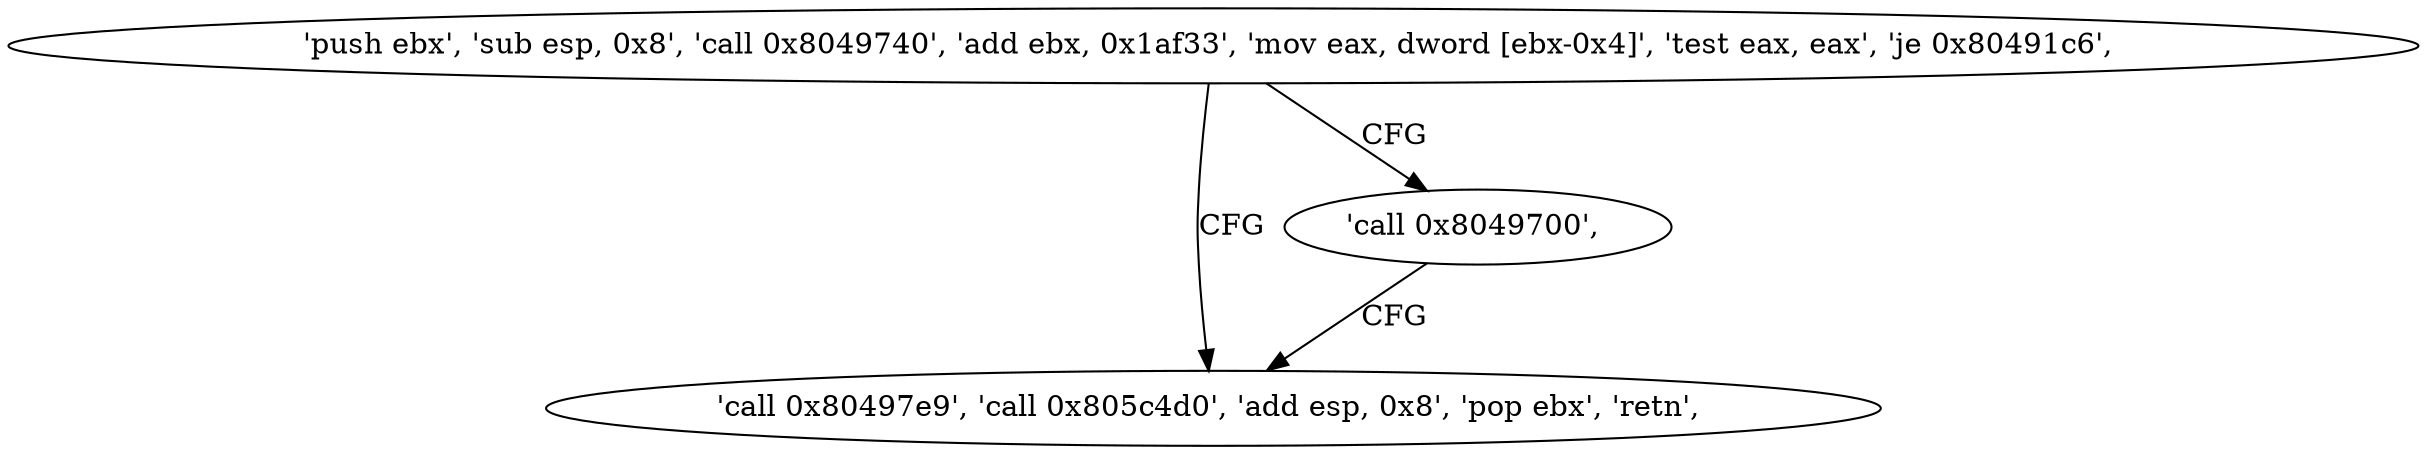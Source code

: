 digraph "func" {
"134517160" [label = "'push ebx', 'sub esp, 0x8', 'call 0x8049740', 'add ebx, 0x1af33', 'mov eax, dword [ebx-0x4]', 'test eax, eax', 'je 0x80491c6', " ]
"134517190" [label = "'call 0x80497e9', 'call 0x805c4d0', 'add esp, 0x8', 'pop ebx', 'retn', " ]
"134517185" [label = "'call 0x8049700', " ]
"134517160" -> "134517190" [ label = "CFG" ]
"134517160" -> "134517185" [ label = "CFG" ]
"134517185" -> "134517190" [ label = "CFG" ]
}
